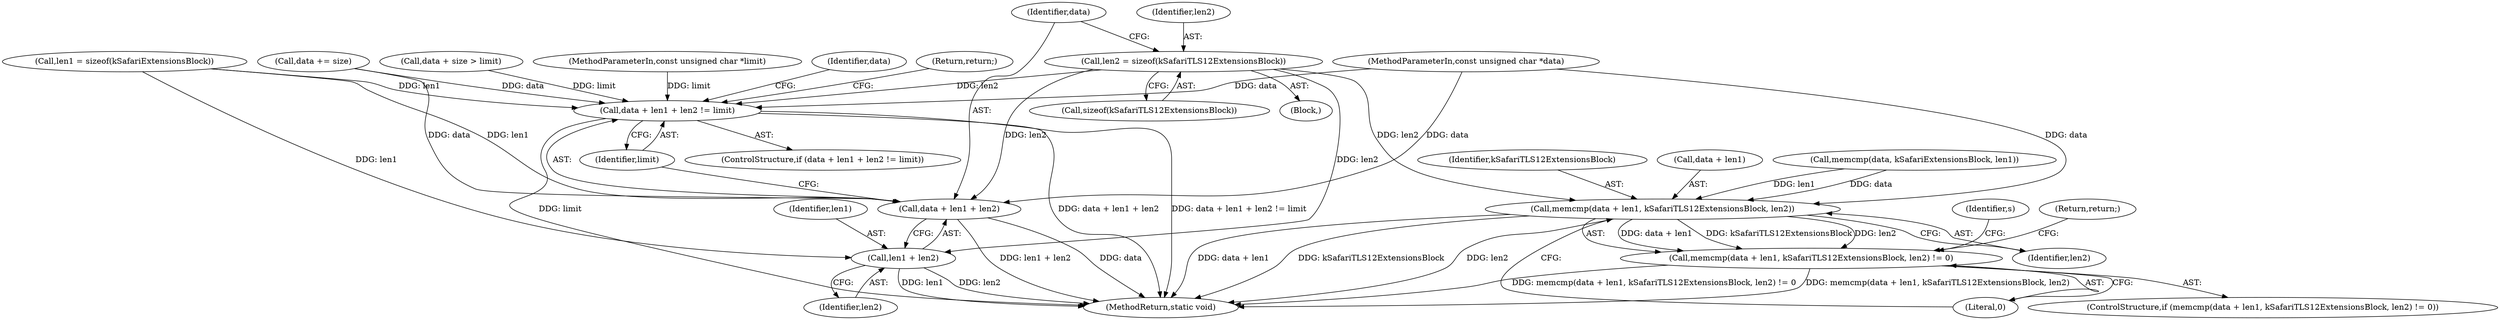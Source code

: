 digraph "1_openssl_a004e72b95835136d3f1ea90517f706c24c03da7_1@API" {
"1000178" [label="(Call,len2 = sizeof(kSafariTLS12ExtensionsBlock))"];
"1000183" [label="(Call,data + len1 + len2 != limit)"];
"1000184" [label="(Call,data + len1 + len2)"];
"1000186" [label="(Call,len1 + len2)"];
"1000201" [label="(Call,memcmp(data + len1, kSafariTLS12ExtensionsBlock, len2))"];
"1000200" [label="(Call,memcmp(data + len1, kSafariTLS12ExtensionsBlock, len2) != 0)"];
"1000157" [label="(Call,data + size > limit)"];
"1000180" [label="(Call,sizeof(kSafariTLS12ExtensionsBlock))"];
"1000205" [label="(Identifier,kSafariTLS12ExtensionsBlock)"];
"1000183" [label="(Call,data + len1 + len2 != limit)"];
"1000200" [label="(Call,memcmp(data + len1, kSafariTLS12ExtensionsBlock, len2) != 0)"];
"1000163" [label="(Call,data += size)"];
"1000173" [label="(Call,len1 = sizeof(kSafariExtensionsBlock))"];
"1000186" [label="(Call,len1 + len2)"];
"1000206" [label="(Identifier,len2)"];
"1000185" [label="(Identifier,data)"];
"1000202" [label="(Call,data + len1)"];
"1000184" [label="(Call,data + len1 + len2)"];
"1000122" [label="(MethodParameterIn,const unsigned char *limit)"];
"1000193" [label="(Call,memcmp(data, kSafariExtensionsBlock, len1))"];
"1000189" [label="(Identifier,limit)"];
"1000187" [label="(Identifier,len1)"];
"1000207" [label="(Literal,0)"];
"1000238" [label="(MethodReturn,static void)"];
"1000199" [label="(ControlStructure,if (memcmp(data + len1, kSafariTLS12ExtensionsBlock, len2) != 0))"];
"1000178" [label="(Call,len2 = sizeof(kSafariTLS12ExtensionsBlock))"];
"1000201" [label="(Call,memcmp(data + len1, kSafariTLS12ExtensionsBlock, len2))"];
"1000234" [label="(Identifier,s)"];
"1000171" [label="(Block,)"];
"1000188" [label="(Identifier,len2)"];
"1000121" [label="(MethodParameterIn,const unsigned char *data)"];
"1000208" [label="(Return,return;)"];
"1000182" [label="(ControlStructure,if (data + len1 + len2 != limit))"];
"1000194" [label="(Identifier,data)"];
"1000179" [label="(Identifier,len2)"];
"1000190" [label="(Return,return;)"];
"1000178" -> "1000171"  [label="AST: "];
"1000178" -> "1000180"  [label="CFG: "];
"1000179" -> "1000178"  [label="AST: "];
"1000180" -> "1000178"  [label="AST: "];
"1000185" -> "1000178"  [label="CFG: "];
"1000178" -> "1000183"  [label="DDG: len2"];
"1000178" -> "1000184"  [label="DDG: len2"];
"1000178" -> "1000186"  [label="DDG: len2"];
"1000178" -> "1000201"  [label="DDG: len2"];
"1000183" -> "1000182"  [label="AST: "];
"1000183" -> "1000189"  [label="CFG: "];
"1000184" -> "1000183"  [label="AST: "];
"1000189" -> "1000183"  [label="AST: "];
"1000190" -> "1000183"  [label="CFG: "];
"1000194" -> "1000183"  [label="CFG: "];
"1000183" -> "1000238"  [label="DDG: limit"];
"1000183" -> "1000238"  [label="DDG: data + len1 + len2"];
"1000183" -> "1000238"  [label="DDG: data + len1 + len2 != limit"];
"1000163" -> "1000183"  [label="DDG: data"];
"1000121" -> "1000183"  [label="DDG: data"];
"1000173" -> "1000183"  [label="DDG: len1"];
"1000157" -> "1000183"  [label="DDG: limit"];
"1000122" -> "1000183"  [label="DDG: limit"];
"1000184" -> "1000186"  [label="CFG: "];
"1000185" -> "1000184"  [label="AST: "];
"1000186" -> "1000184"  [label="AST: "];
"1000189" -> "1000184"  [label="CFG: "];
"1000184" -> "1000238"  [label="DDG: data"];
"1000184" -> "1000238"  [label="DDG: len1 + len2"];
"1000163" -> "1000184"  [label="DDG: data"];
"1000121" -> "1000184"  [label="DDG: data"];
"1000173" -> "1000184"  [label="DDG: len1"];
"1000186" -> "1000188"  [label="CFG: "];
"1000187" -> "1000186"  [label="AST: "];
"1000188" -> "1000186"  [label="AST: "];
"1000186" -> "1000238"  [label="DDG: len2"];
"1000186" -> "1000238"  [label="DDG: len1"];
"1000173" -> "1000186"  [label="DDG: len1"];
"1000201" -> "1000200"  [label="AST: "];
"1000201" -> "1000206"  [label="CFG: "];
"1000202" -> "1000201"  [label="AST: "];
"1000205" -> "1000201"  [label="AST: "];
"1000206" -> "1000201"  [label="AST: "];
"1000207" -> "1000201"  [label="CFG: "];
"1000201" -> "1000238"  [label="DDG: kSafariTLS12ExtensionsBlock"];
"1000201" -> "1000238"  [label="DDG: len2"];
"1000201" -> "1000238"  [label="DDG: data + len1"];
"1000201" -> "1000200"  [label="DDG: data + len1"];
"1000201" -> "1000200"  [label="DDG: kSafariTLS12ExtensionsBlock"];
"1000201" -> "1000200"  [label="DDG: len2"];
"1000193" -> "1000201"  [label="DDG: data"];
"1000193" -> "1000201"  [label="DDG: len1"];
"1000121" -> "1000201"  [label="DDG: data"];
"1000200" -> "1000199"  [label="AST: "];
"1000200" -> "1000207"  [label="CFG: "];
"1000207" -> "1000200"  [label="AST: "];
"1000208" -> "1000200"  [label="CFG: "];
"1000234" -> "1000200"  [label="CFG: "];
"1000200" -> "1000238"  [label="DDG: memcmp(data + len1, kSafariTLS12ExtensionsBlock, len2)"];
"1000200" -> "1000238"  [label="DDG: memcmp(data + len1, kSafariTLS12ExtensionsBlock, len2) != 0"];
}
